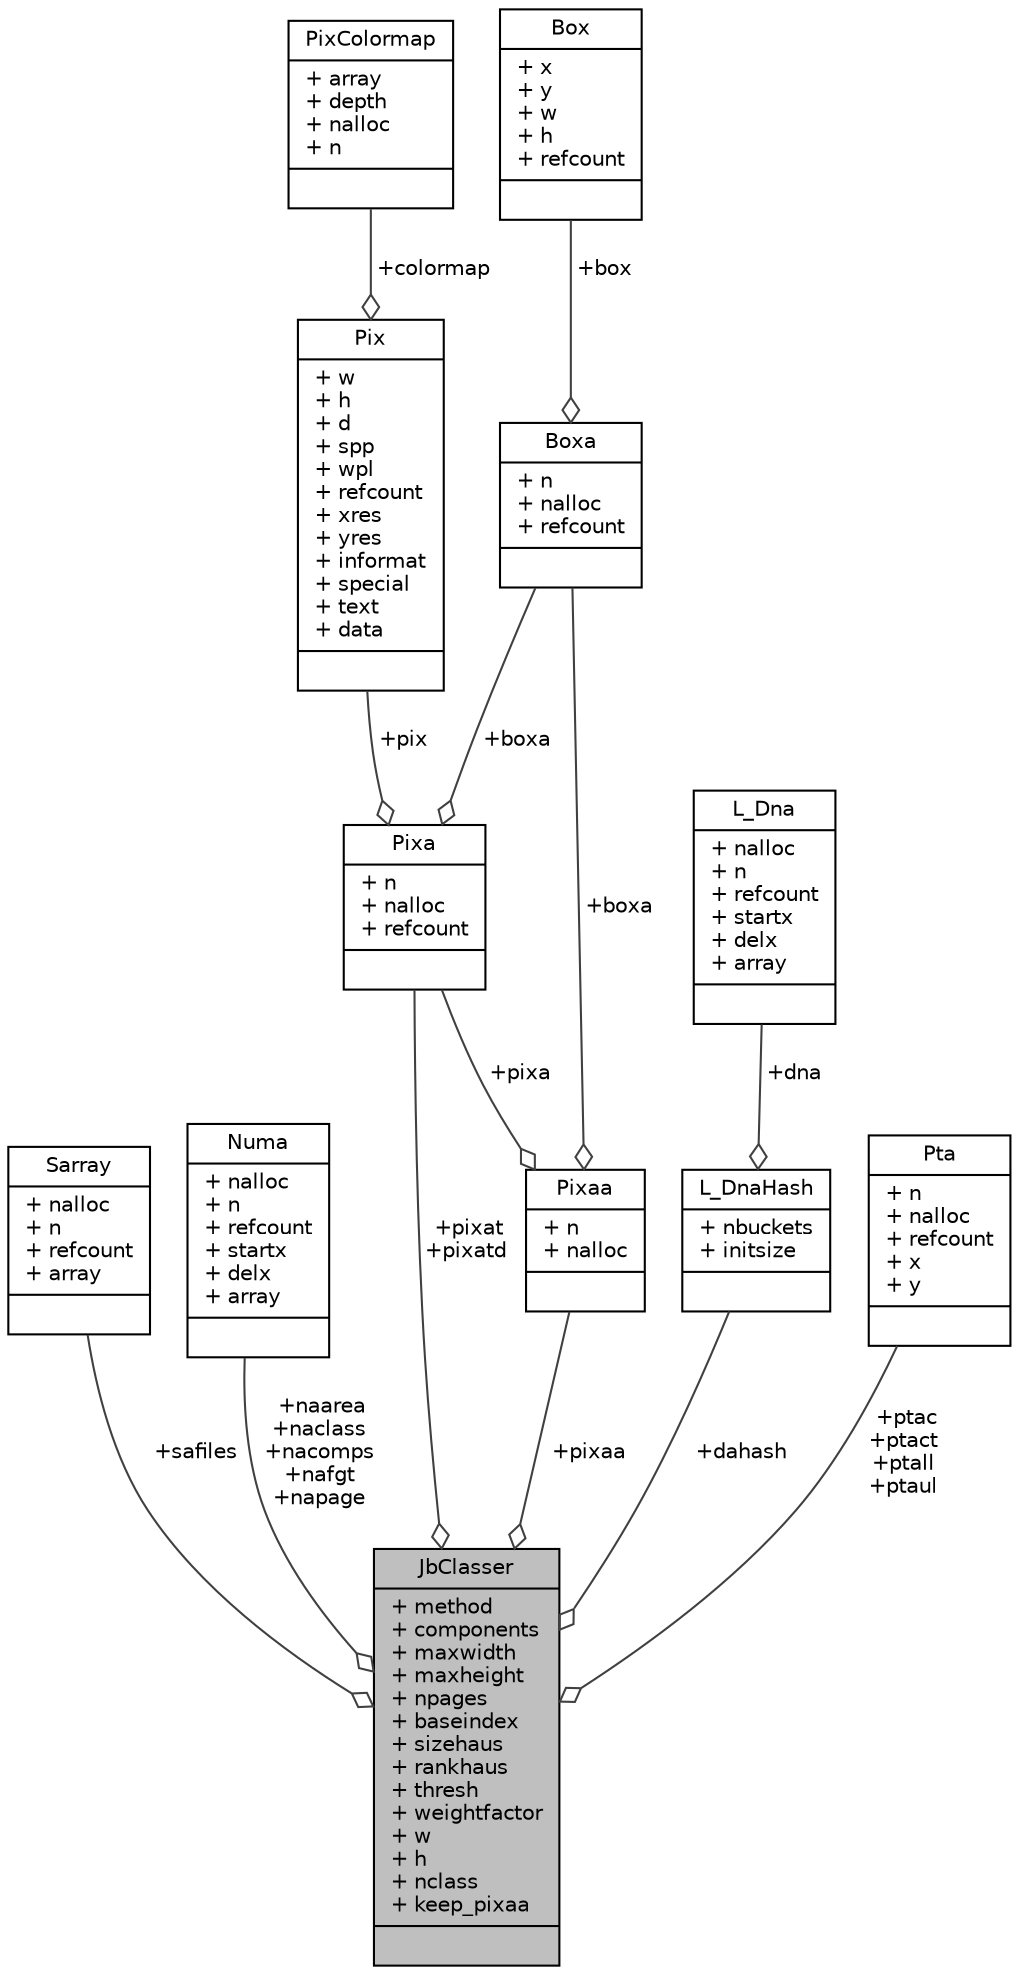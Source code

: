 digraph "JbClasser"
{
 // LATEX_PDF_SIZE
  edge [fontname="Helvetica",fontsize="10",labelfontname="Helvetica",labelfontsize="10"];
  node [fontname="Helvetica",fontsize="10",shape=record];
  Node1 [label="{JbClasser\n|+ method\l+ components\l+ maxwidth\l+ maxheight\l+ npages\l+ baseindex\l+ sizehaus\l+ rankhaus\l+ thresh\l+ weightfactor\l+ w\l+ h\l+ nclass\l+ keep_pixaa\l|}",height=0.2,width=0.4,color="black", fillcolor="grey75", style="filled", fontcolor="black",tooltip=" "];
  Node2 -> Node1 [color="grey25",fontsize="10",style="solid",label=" +safiles" ,arrowhead="odiamond",fontname="Helvetica"];
  Node2 [label="{Sarray\n|+ nalloc\l+ n\l+ refcount\l+ array\l|}",height=0.2,width=0.4,color="black", fillcolor="white", style="filled",URL="$struct_sarray.html",tooltip=" "];
  Node3 -> Node1 [color="grey25",fontsize="10",style="solid",label=" +naarea\n+naclass\n+nacomps\n+nafgt\n+napage" ,arrowhead="odiamond",fontname="Helvetica"];
  Node3 [label="{Numa\n|+ nalloc\l+ n\l+ refcount\l+ startx\l+ delx\l+ array\l|}",height=0.2,width=0.4,color="black", fillcolor="white", style="filled",URL="$struct_numa.html",tooltip=" "];
  Node4 -> Node1 [color="grey25",fontsize="10",style="solid",label=" +pixaa" ,arrowhead="odiamond",fontname="Helvetica"];
  Node4 [label="{Pixaa\n|+ n\l+ nalloc\l|}",height=0.2,width=0.4,color="black", fillcolor="white", style="filled",URL="$struct_pixaa.html",tooltip=" "];
  Node5 -> Node4 [color="grey25",fontsize="10",style="solid",label=" +pixa" ,arrowhead="odiamond",fontname="Helvetica"];
  Node5 [label="{Pixa\n|+ n\l+ nalloc\l+ refcount\l|}",height=0.2,width=0.4,color="black", fillcolor="white", style="filled",URL="$struct_pixa.html",tooltip=" "];
  Node6 -> Node5 [color="grey25",fontsize="10",style="solid",label=" +pix" ,arrowhead="odiamond",fontname="Helvetica"];
  Node6 [label="{Pix\n|+ w\l+ h\l+ d\l+ spp\l+ wpl\l+ refcount\l+ xres\l+ yres\l+ informat\l+ special\l+ text\l+ data\l|}",height=0.2,width=0.4,color="black", fillcolor="white", style="filled",URL="$struct_pix.html",tooltip=" "];
  Node7 -> Node6 [color="grey25",fontsize="10",style="solid",label=" +colormap" ,arrowhead="odiamond",fontname="Helvetica"];
  Node7 [label="{PixColormap\n|+ array\l+ depth\l+ nalloc\l+ n\l|}",height=0.2,width=0.4,color="black", fillcolor="white", style="filled",URL="$struct_pix_colormap.html",tooltip=" "];
  Node8 -> Node5 [color="grey25",fontsize="10",style="solid",label=" +boxa" ,arrowhead="odiamond",fontname="Helvetica"];
  Node8 [label="{Boxa\n|+ n\l+ nalloc\l+ refcount\l|}",height=0.2,width=0.4,color="black", fillcolor="white", style="filled",URL="$struct_boxa.html",tooltip=" "];
  Node9 -> Node8 [color="grey25",fontsize="10",style="solid",label=" +box" ,arrowhead="odiamond",fontname="Helvetica"];
  Node9 [label="{Box\n|+ x\l+ y\l+ w\l+ h\l+ refcount\l|}",height=0.2,width=0.4,color="black", fillcolor="white", style="filled",URL="$struct_box.html",tooltip=" "];
  Node8 -> Node4 [color="grey25",fontsize="10",style="solid",label=" +boxa" ,arrowhead="odiamond",fontname="Helvetica"];
  Node5 -> Node1 [color="grey25",fontsize="10",style="solid",label=" +pixat\n+pixatd" ,arrowhead="odiamond",fontname="Helvetica"];
  Node10 -> Node1 [color="grey25",fontsize="10",style="solid",label=" +dahash" ,arrowhead="odiamond",fontname="Helvetica"];
  Node10 [label="{L_DnaHash\n|+ nbuckets\l+ initsize\l|}",height=0.2,width=0.4,color="black", fillcolor="white", style="filled",URL="$struct_l___dna_hash.html",tooltip=" "];
  Node11 -> Node10 [color="grey25",fontsize="10",style="solid",label=" +dna" ,arrowhead="odiamond",fontname="Helvetica"];
  Node11 [label="{L_Dna\n|+ nalloc\l+ n\l+ refcount\l+ startx\l+ delx\l+ array\l|}",height=0.2,width=0.4,color="black", fillcolor="white", style="filled",URL="$struct_l___dna.html",tooltip=" "];
  Node12 -> Node1 [color="grey25",fontsize="10",style="solid",label=" +ptac\n+ptact\n+ptall\n+ptaul" ,arrowhead="odiamond",fontname="Helvetica"];
  Node12 [label="{Pta\n|+ n\l+ nalloc\l+ refcount\l+ x\l+ y\l|}",height=0.2,width=0.4,color="black", fillcolor="white", style="filled",URL="$struct_pta.html",tooltip=" "];
}

